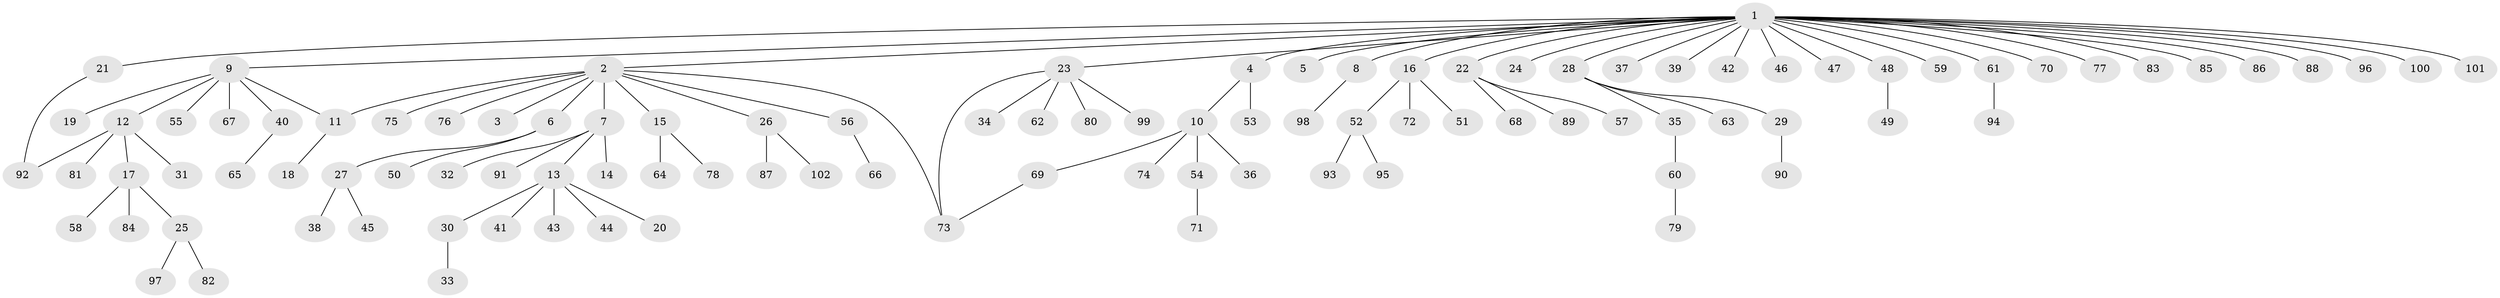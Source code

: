 // Generated by graph-tools (version 1.1) at 2025/49/03/09/25 03:49:55]
// undirected, 102 vertices, 105 edges
graph export_dot {
graph [start="1"]
  node [color=gray90,style=filled];
  1;
  2;
  3;
  4;
  5;
  6;
  7;
  8;
  9;
  10;
  11;
  12;
  13;
  14;
  15;
  16;
  17;
  18;
  19;
  20;
  21;
  22;
  23;
  24;
  25;
  26;
  27;
  28;
  29;
  30;
  31;
  32;
  33;
  34;
  35;
  36;
  37;
  38;
  39;
  40;
  41;
  42;
  43;
  44;
  45;
  46;
  47;
  48;
  49;
  50;
  51;
  52;
  53;
  54;
  55;
  56;
  57;
  58;
  59;
  60;
  61;
  62;
  63;
  64;
  65;
  66;
  67;
  68;
  69;
  70;
  71;
  72;
  73;
  74;
  75;
  76;
  77;
  78;
  79;
  80;
  81;
  82;
  83;
  84;
  85;
  86;
  87;
  88;
  89;
  90;
  91;
  92;
  93;
  94;
  95;
  96;
  97;
  98;
  99;
  100;
  101;
  102;
  1 -- 2;
  1 -- 4;
  1 -- 5;
  1 -- 8;
  1 -- 9;
  1 -- 16;
  1 -- 21;
  1 -- 22;
  1 -- 23;
  1 -- 24;
  1 -- 28;
  1 -- 37;
  1 -- 39;
  1 -- 42;
  1 -- 46;
  1 -- 47;
  1 -- 48;
  1 -- 59;
  1 -- 61;
  1 -- 70;
  1 -- 77;
  1 -- 83;
  1 -- 85;
  1 -- 86;
  1 -- 88;
  1 -- 96;
  1 -- 100;
  1 -- 101;
  2 -- 3;
  2 -- 6;
  2 -- 7;
  2 -- 11;
  2 -- 15;
  2 -- 26;
  2 -- 56;
  2 -- 73;
  2 -- 75;
  2 -- 76;
  4 -- 10;
  4 -- 53;
  6 -- 27;
  6 -- 50;
  7 -- 13;
  7 -- 14;
  7 -- 32;
  7 -- 91;
  8 -- 98;
  9 -- 11;
  9 -- 12;
  9 -- 19;
  9 -- 40;
  9 -- 55;
  9 -- 67;
  10 -- 36;
  10 -- 54;
  10 -- 69;
  10 -- 74;
  11 -- 18;
  12 -- 17;
  12 -- 31;
  12 -- 81;
  12 -- 92;
  13 -- 20;
  13 -- 30;
  13 -- 41;
  13 -- 43;
  13 -- 44;
  15 -- 64;
  15 -- 78;
  16 -- 51;
  16 -- 52;
  16 -- 72;
  17 -- 25;
  17 -- 58;
  17 -- 84;
  21 -- 92;
  22 -- 57;
  22 -- 68;
  22 -- 89;
  23 -- 34;
  23 -- 62;
  23 -- 73;
  23 -- 80;
  23 -- 99;
  25 -- 82;
  25 -- 97;
  26 -- 87;
  26 -- 102;
  27 -- 38;
  27 -- 45;
  28 -- 29;
  28 -- 35;
  28 -- 63;
  29 -- 90;
  30 -- 33;
  35 -- 60;
  40 -- 65;
  48 -- 49;
  52 -- 93;
  52 -- 95;
  54 -- 71;
  56 -- 66;
  60 -- 79;
  61 -- 94;
  69 -- 73;
}
